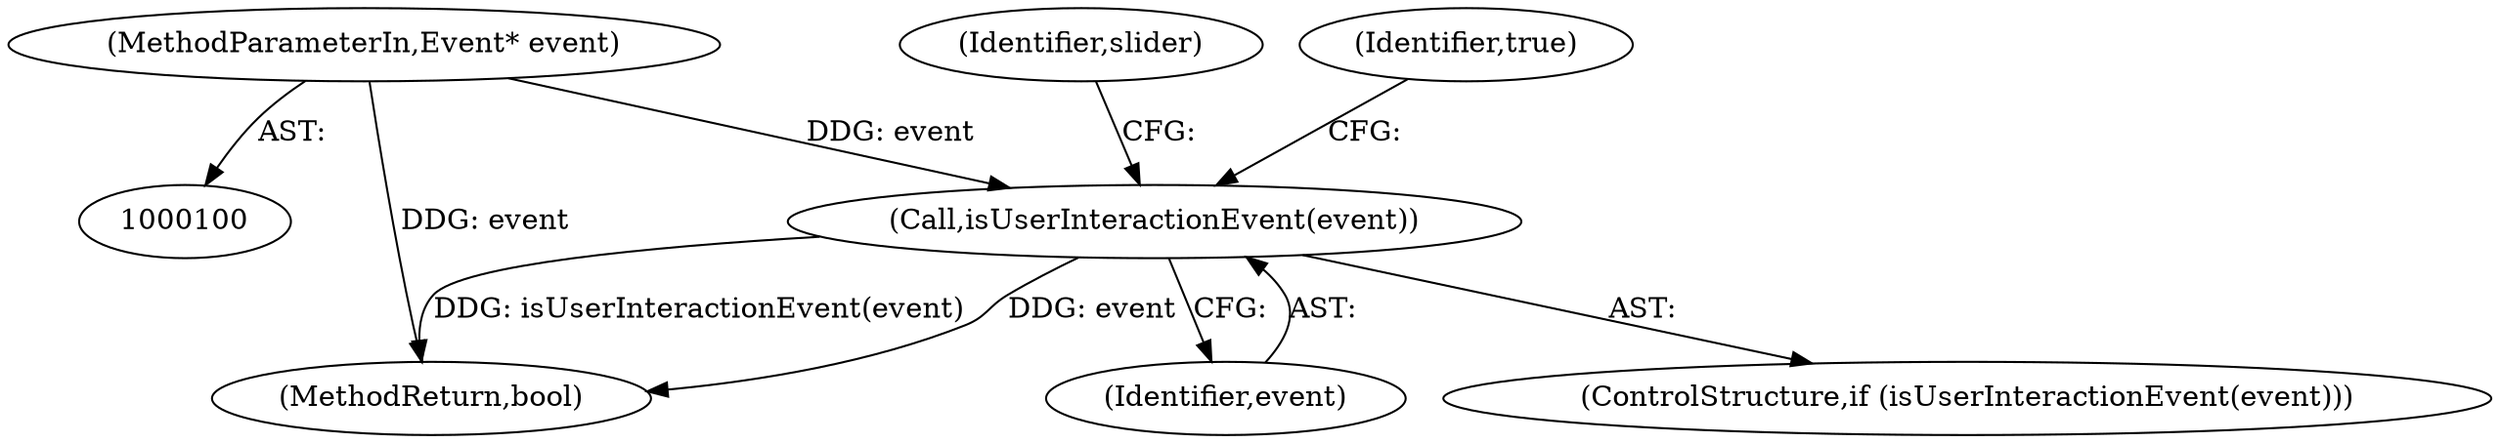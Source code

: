 digraph "0_Chrome_74fce5949bdf05a92c2bc0bd98e6e3e977c55376_1@pointer" {
"1000101" [label="(MethodParameterIn,Event* event)"];
"1000105" [label="(Call,isUserInteractionEvent(event))"];
"1000101" [label="(MethodParameterIn,Event* event)"];
"1000111" [label="(Identifier,slider)"];
"1000108" [label="(Identifier,true)"];
"1000104" [label="(ControlStructure,if (isUserInteractionEvent(event)))"];
"1000139" [label="(MethodReturn,bool)"];
"1000105" [label="(Call,isUserInteractionEvent(event))"];
"1000106" [label="(Identifier,event)"];
"1000101" -> "1000100"  [label="AST: "];
"1000101" -> "1000139"  [label="DDG: event"];
"1000101" -> "1000105"  [label="DDG: event"];
"1000105" -> "1000104"  [label="AST: "];
"1000105" -> "1000106"  [label="CFG: "];
"1000106" -> "1000105"  [label="AST: "];
"1000108" -> "1000105"  [label="CFG: "];
"1000111" -> "1000105"  [label="CFG: "];
"1000105" -> "1000139"  [label="DDG: isUserInteractionEvent(event)"];
"1000105" -> "1000139"  [label="DDG: event"];
}
